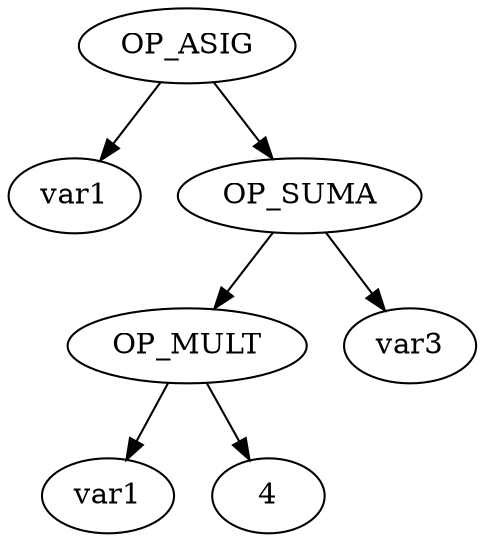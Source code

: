 digraph BST {
x0 [label=<OP_ASIG>];
x1 [label=<var1>];
x0 -> x1;
x2 [label=<OP_SUMA>];
x0 -> x2;
x5 [label=<OP_MULT>];
x2 -> x5;
x11 [label=<var1>];
x5 -> x11;
x12 [label=<4>];
x5 -> x12;
x6 [label=<var3>];
x2 -> x6;
}